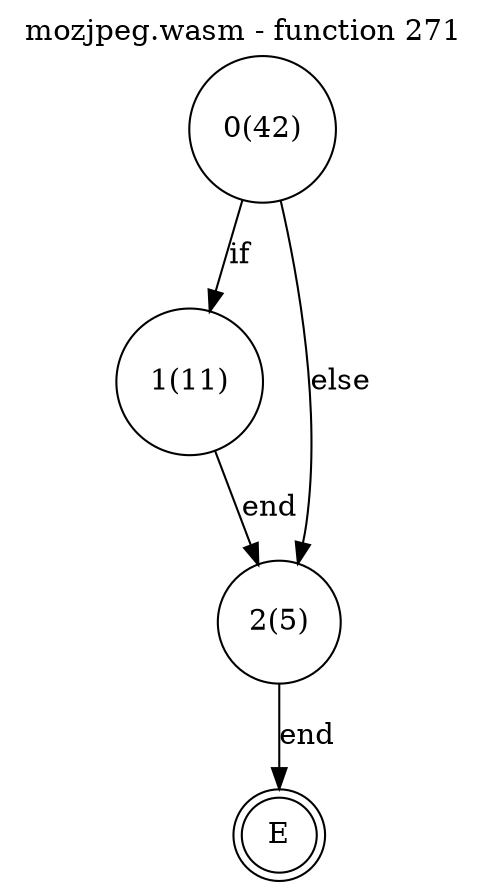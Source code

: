 digraph finite_state_machine {
    label = "mozjpeg.wasm - function 271"
    labelloc =  t
    labelfontsize = 16
    labelfontcolor = black
    labelfontname = "Helvetica"
    node [shape = doublecircle]; E ;
node [shape=circle, fontcolor=black, style="", label="0(42)"]0
node [shape=circle, fontcolor=black, style="", label="1(11)"]1
node [shape=circle, fontcolor=black, style="", label="2(5)"]2
node [shape=circle, fontcolor=black, style="", label="E"]E
    0 -> 1[label="if"];
    0 -> 2[label="else"];
    1 -> 2[label="end"];
    2 -> E[label="end"];
}
